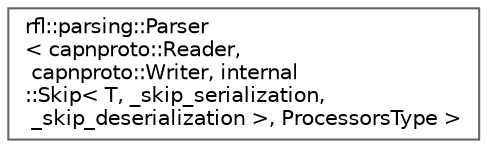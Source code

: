 digraph "类继承关系图"
{
 // LATEX_PDF_SIZE
  bgcolor="transparent";
  edge [fontname=Helvetica,fontsize=10,labelfontname=Helvetica,labelfontsize=10];
  node [fontname=Helvetica,fontsize=10,shape=box,height=0.2,width=0.4];
  rankdir="LR";
  Node0 [id="Node000000",label="rfl::parsing::Parser\l\< capnproto::Reader,\l capnproto::Writer, internal\l::Skip\< T, _skip_serialization,\l _skip_deserialization \>, ProcessorsType \>",height=0.2,width=0.4,color="grey40", fillcolor="white", style="filled",URL="$structrfl_1_1parsing_1_1_parser_3_01capnproto_1_1_reader_00_01capnproto_1_1_writer_00_01internal21b6b09c356746b9c63ab33ade15ffdc.html",tooltip=" "];
}
